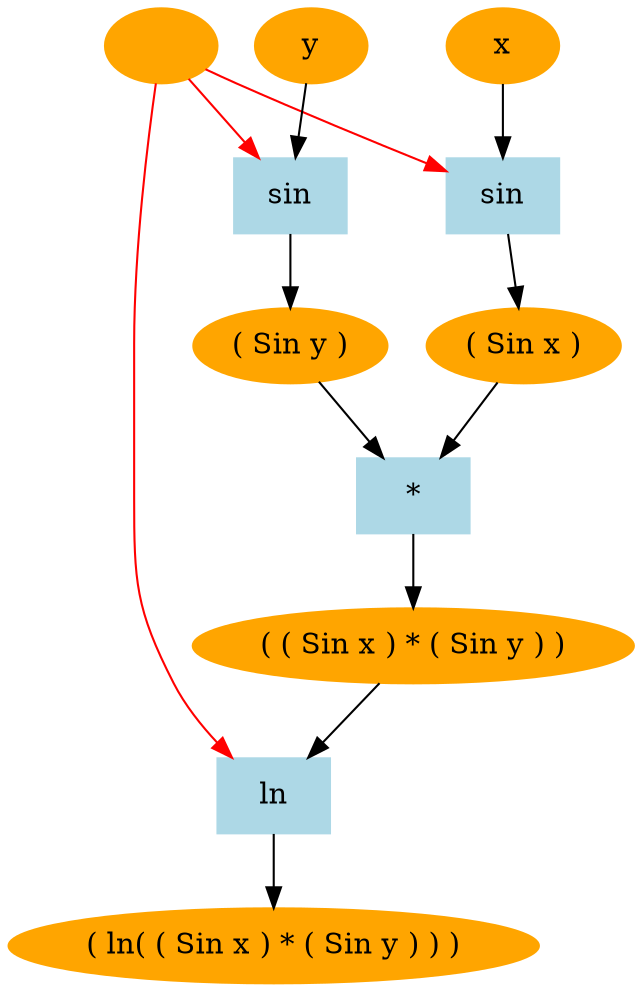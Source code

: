 strict digraph {
1725188558671 [label="( ln( ( Sin x ) * ( Sin y ) ) )",color=orange,style=filled]
1725399037684 [label="ln", color=lightblue,style=filled,shape=box]
1725399037684 -> 1725188558671
null -> 1725399037684[color=red]
null [label="",color=orange,style=filled]
1722957645287 -> 1725399037684[color=black]
1722957645287 [label="( ( Sin x ) * ( Sin y ) )",color=orange,style=filled]
1725677605373 [label="*", color=lightblue,style=filled,shape=box]
1725677605373 -> 1722957645287
1726562638454 -> 1725677605373[color=black]
1726562638454 [label="( Sin x )",color=orange,style=filled]
1724892825990 [label="sin", color=lightblue,style=filled,shape=box]
1724892825990 -> 1726562638454
null -> 1724892825990[color=red]
null [label="",color=orange,style=filled]
1724984759287 -> 1724892825990[color=black]
1724984759287 [label="x",color=orange,style=filled]
1725310956220 -> 1725677605373[color=black]
1725310956220 [label="( Sin y )",color=orange,style=filled]
1726548396774 [label="sin", color=lightblue,style=filled,shape=box]
1726548396774 -> 1725310956220
null -> 1726548396774[color=red]
null [label="",color=orange,style=filled]
1727040709198 -> 1726548396774[color=black]
1727040709198 [label="y",color=orange,style=filled]
}